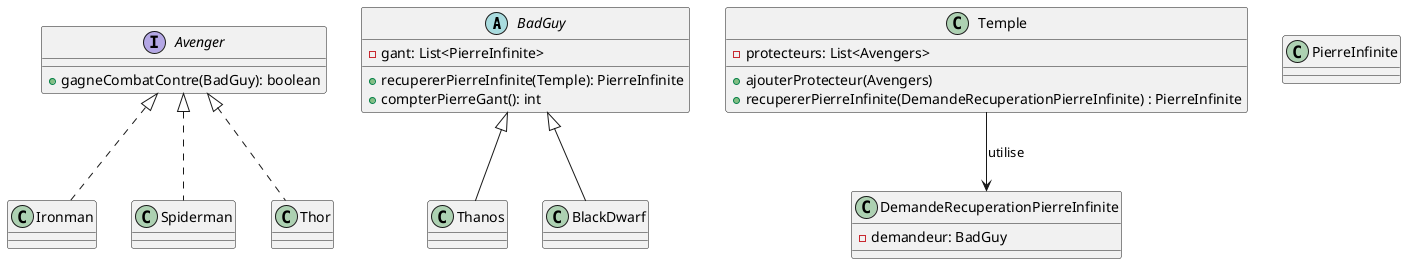 @startuml ChainOfResponsability

abstract BadGuy {
    - gant: List<PierreInfinite>
    + recupererPierreInfinite(Temple): PierreInfinite
    + compterPierreGant(): int
}

class Thanos

class BlackDwarf

BlackDwarf -up-|> BadGuy
Thanos -up-|> BadGuy

class Temple {
    - protecteurs: List<Avengers>
    + ajouterProtecteur(Avengers)
    + recupererPierreInfinite(DemandeRecuperationPierreInfinite) : PierreInfinite
}

class DemandeRecuperationPierreInfinite {
    - demandeur: BadGuy
}

Temple -down-> DemandeRecuperationPierreInfinite : utilise 

class PierreInfinite

interface Avenger {
    + gagneCombatContre(BadGuy): boolean
}

Ironman .up.|> Avenger
Spiderman .up.|> Avenger
Thor .up.|> Avenger

@enduml